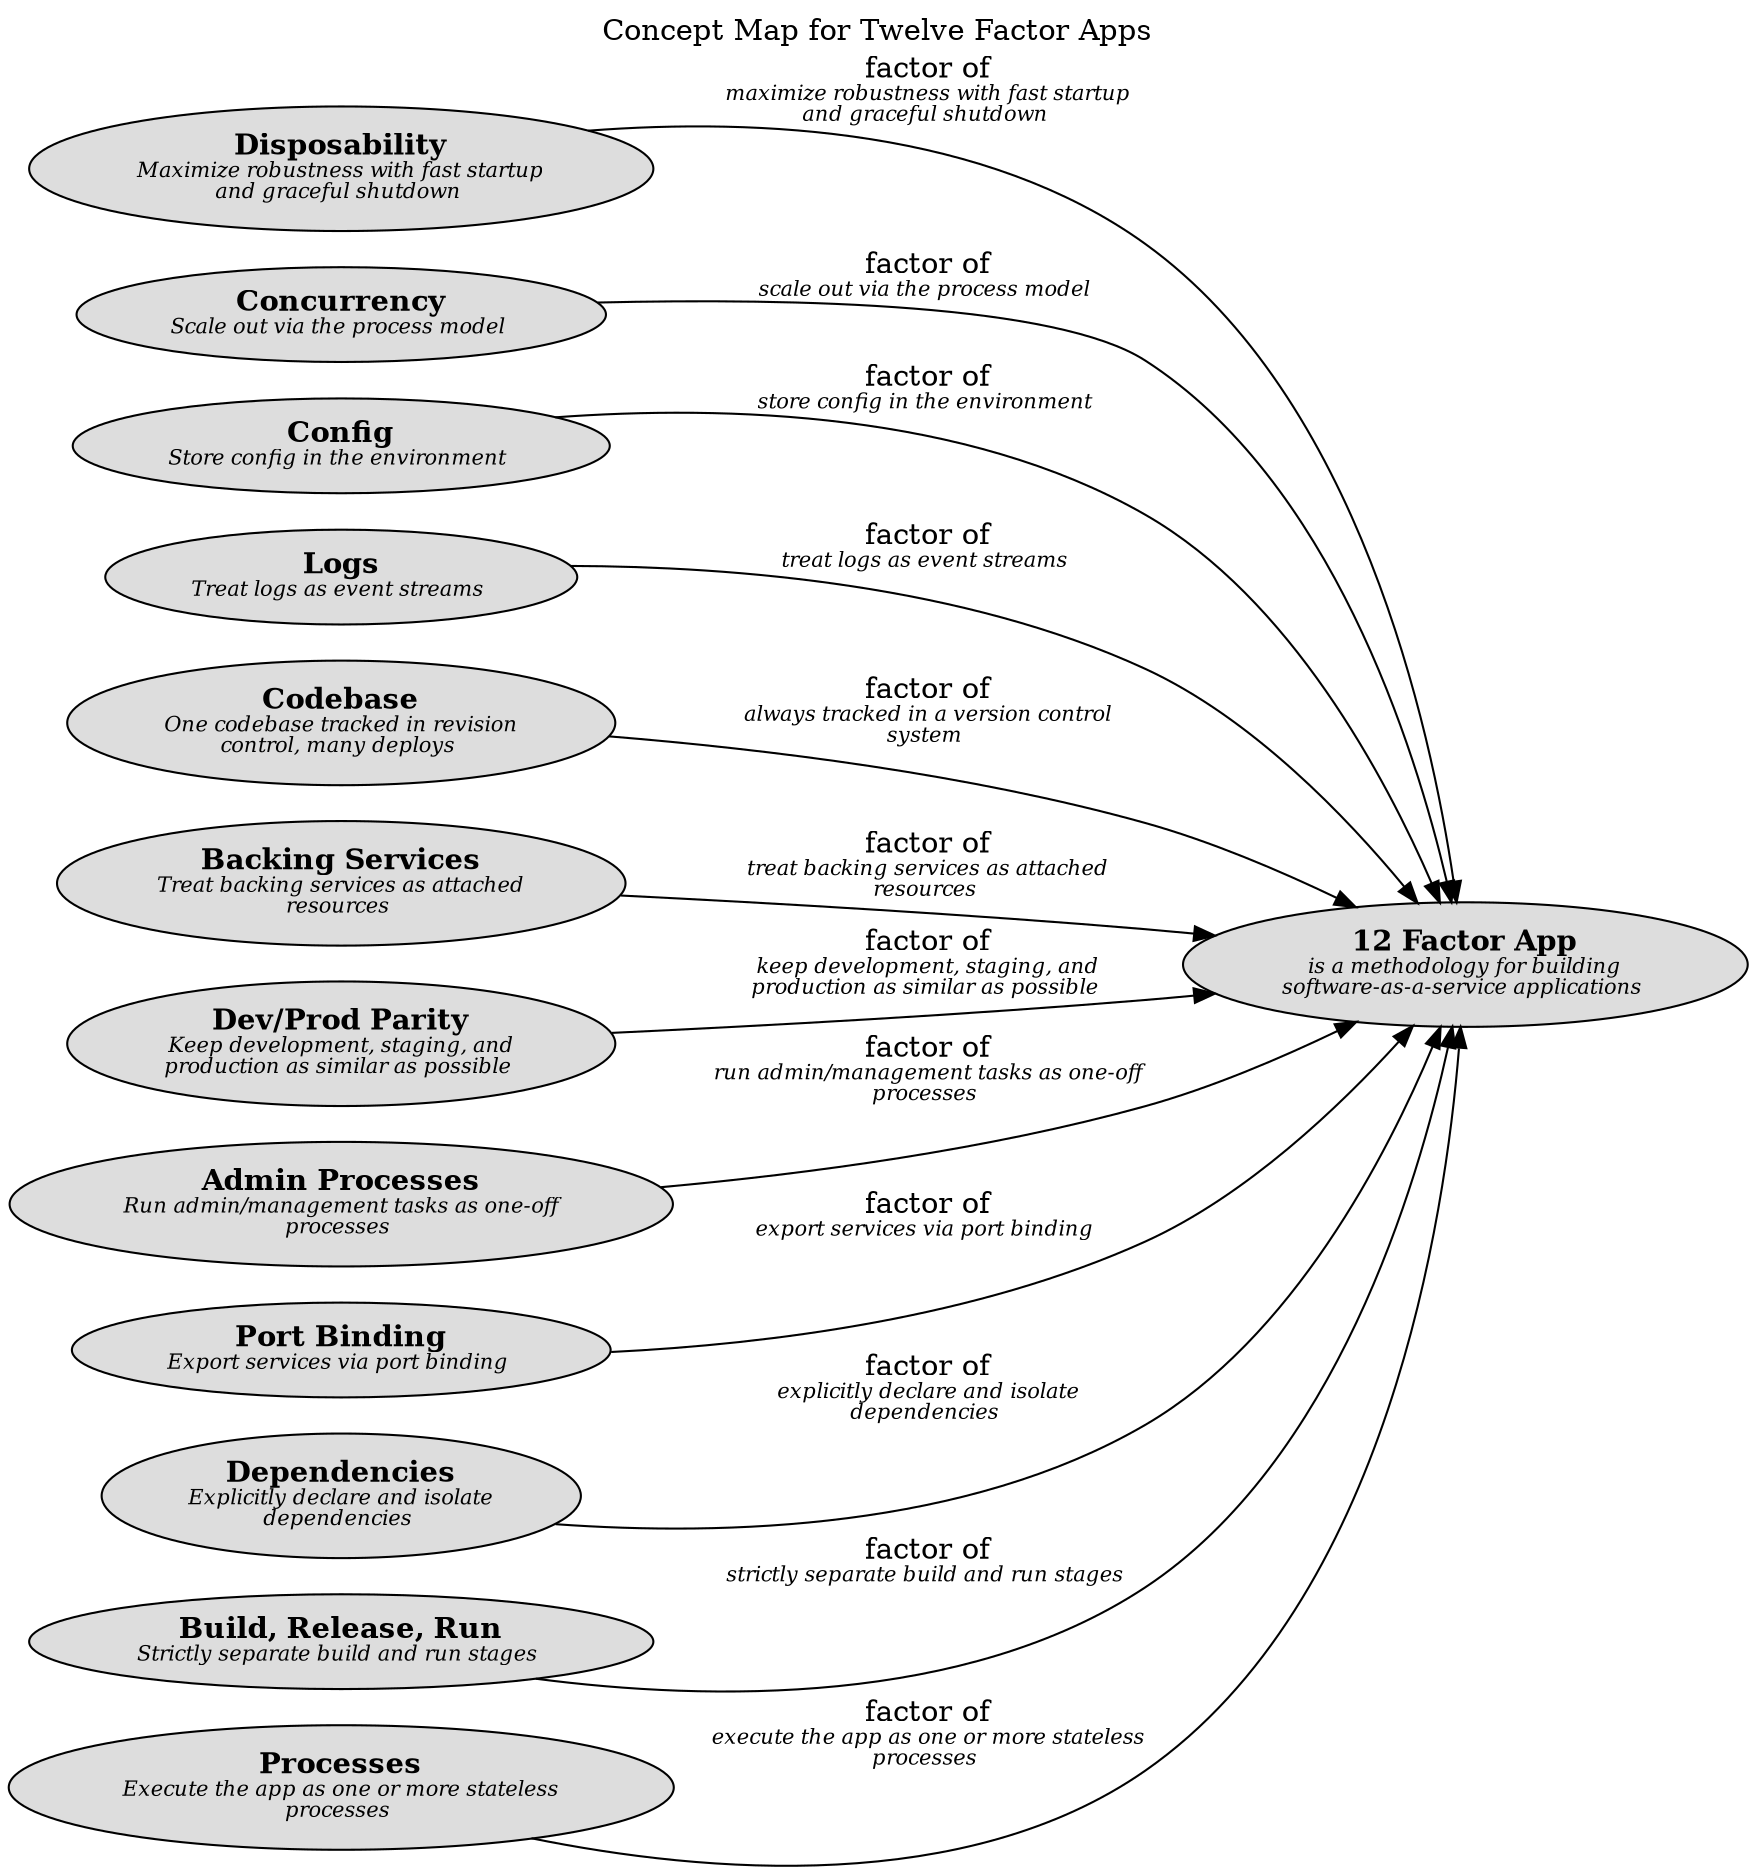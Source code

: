 digraph "Concept Map for Twelve Factor Apps" {
  labelloc= "t"
  label="Concept Map for Twelve Factor Apps"
  rankdir="LR"

  layout=dot
software_development_twelve_factor_app__disposability [shape=ellipse style=filled fillcolor="#dddddd" label=<<B>Disposability</B><BR/><FONT POINT-SIZE="10"><I>Maximize robustness with fast startup<BR/>and graceful shutdown </I></FONT>>]
software_development_twelve_factor_app__concurrency [shape=ellipse style=filled fillcolor="#dddddd" label=<<B>Concurrency</B><BR/><FONT POINT-SIZE="10"><I>Scale out via the process model </I></FONT>>]
software_development_twelve_factor_app__config [shape=ellipse style=filled fillcolor="#dddddd" label=<<B>Config</B><BR/><FONT POINT-SIZE="10"><I>Store config in the environment </I></FONT>>]
software_development_twelve_factor_app__logs [shape=ellipse style=filled fillcolor="#dddddd" label=<<B>Logs</B><BR/><FONT POINT-SIZE="10"><I>Treat logs as event streams </I></FONT>>]
software_development_twelve_factor_app__codebase [shape=ellipse style=filled fillcolor="#dddddd" label=<<B>Codebase</B><BR/><FONT POINT-SIZE="10"><I>One codebase tracked in revision<BR/>control, many deploys </I></FONT>>]
software_development_twelve_factor_app__backing_services [shape=ellipse style=filled fillcolor="#dddddd" label=<<B>Backing Services</B><BR/><FONT POINT-SIZE="10"><I>Treat backing services as attached<BR/>resources </I></FONT>>]
software_development_twelve_factor_app__dev_prod_parity [shape=ellipse style=filled fillcolor="#dddddd" label=<<B>Dev/Prod Parity</B><BR/><FONT POINT-SIZE="10"><I>Keep development, staging, and<BR/>production as similar as possible </I></FONT>>]
software_development_twelve_factor_app__admin_processes [shape=ellipse style=filled fillcolor="#dddddd" label=<<B>Admin Processes</B><BR/><FONT POINT-SIZE="10"><I>Run admin/management tasks as one-off<BR/>processes </I></FONT>>]
software_development_twelve_factor_app__port_binding [shape=ellipse style=filled fillcolor="#dddddd" label=<<B>Port Binding</B><BR/><FONT POINT-SIZE="10"><I>Export services via port binding </I></FONT>>]
software_development_twelve_factor_app__twelve_factor_app [shape=ellipse style=filled fillcolor="#dddddd" label=<<B>12 Factor App</B><BR/><FONT POINT-SIZE="10"><I>is a methodology for building<BR/>software-as-a-service applications </I></FONT>>]
software_development_twelve_factor_app__dependencies [shape=ellipse style=filled fillcolor="#dddddd" label=<<B>Dependencies</B><BR/><FONT POINT-SIZE="10"><I>Explicitly declare and isolate<BR/>dependencies </I></FONT>>]
software_development_twelve_factor_app__build_release_run [shape=ellipse style=filled fillcolor="#dddddd" label=<<B>Build, Release, Run</B><BR/><FONT POINT-SIZE="10"><I>Strictly separate build and run stages </I></FONT>>]
software_development_twelve_factor_app__processes [shape=ellipse style=filled fillcolor="#dddddd" label=<<B>Processes</B><BR/><FONT POINT-SIZE="10"><I>Execute the app as one or more stateless<BR/>processes </I></FONT>>]
 
software_development_twelve_factor_app__concurrency -> software_development_twelve_factor_app__twelve_factor_app [label=<factor of<BR/><FONT POINT-SIZE="10"><I>scale out via the process model </I></FONT>>]
software_development_twelve_factor_app__processes -> software_development_twelve_factor_app__twelve_factor_app [label=<factor of<BR/><FONT POINT-SIZE="10"><I>execute the app as one or more stateless<BR/>processes </I></FONT>>]
software_development_twelve_factor_app__config -> software_development_twelve_factor_app__twelve_factor_app [label=<factor of<BR/><FONT POINT-SIZE="10"><I>store config in the environment </I></FONT>>]
software_development_twelve_factor_app__backing_services -> software_development_twelve_factor_app__twelve_factor_app [label=<factor of<BR/><FONT POINT-SIZE="10"><I>treat backing services as attached<BR/>resources </I></FONT>>]
software_development_twelve_factor_app__disposability -> software_development_twelve_factor_app__twelve_factor_app [label=<factor of<BR/><FONT POINT-SIZE="10"><I>maximize robustness with fast startup<BR/>and graceful shutdown </I></FONT>>]
software_development_twelve_factor_app__dev_prod_parity -> software_development_twelve_factor_app__twelve_factor_app [label=<factor of<BR/><FONT POINT-SIZE="10"><I>keep development, staging, and<BR/>production as similar as possible </I></FONT>>]
software_development_twelve_factor_app__logs -> software_development_twelve_factor_app__twelve_factor_app [label=<factor of<BR/><FONT POINT-SIZE="10"><I>treat logs as event streams </I></FONT>>]
software_development_twelve_factor_app__admin_processes -> software_development_twelve_factor_app__twelve_factor_app [label=<factor of<BR/><FONT POINT-SIZE="10"><I>run admin/management tasks as one-off<BR/>processes </I></FONT>>]
software_development_twelve_factor_app__codebase -> software_development_twelve_factor_app__twelve_factor_app [label=<factor of<BR/><FONT POINT-SIZE="10"><I>always tracked in a version control<BR/>system </I></FONT>>]
software_development_twelve_factor_app__dependencies -> software_development_twelve_factor_app__twelve_factor_app [label=<factor of<BR/><FONT POINT-SIZE="10"><I>explicitly declare and isolate<BR/>dependencies </I></FONT>>]
software_development_twelve_factor_app__build_release_run -> software_development_twelve_factor_app__twelve_factor_app [label=<factor of<BR/><FONT POINT-SIZE="10"><I>strictly separate build and run stages </I></FONT>>]
software_development_twelve_factor_app__port_binding -> software_development_twelve_factor_app__twelve_factor_app [label=<factor of<BR/><FONT POINT-SIZE="10"><I>export services via port binding </I></FONT>>]
 
}

// (generated by Overarch with template views/view.dot.cmb)
